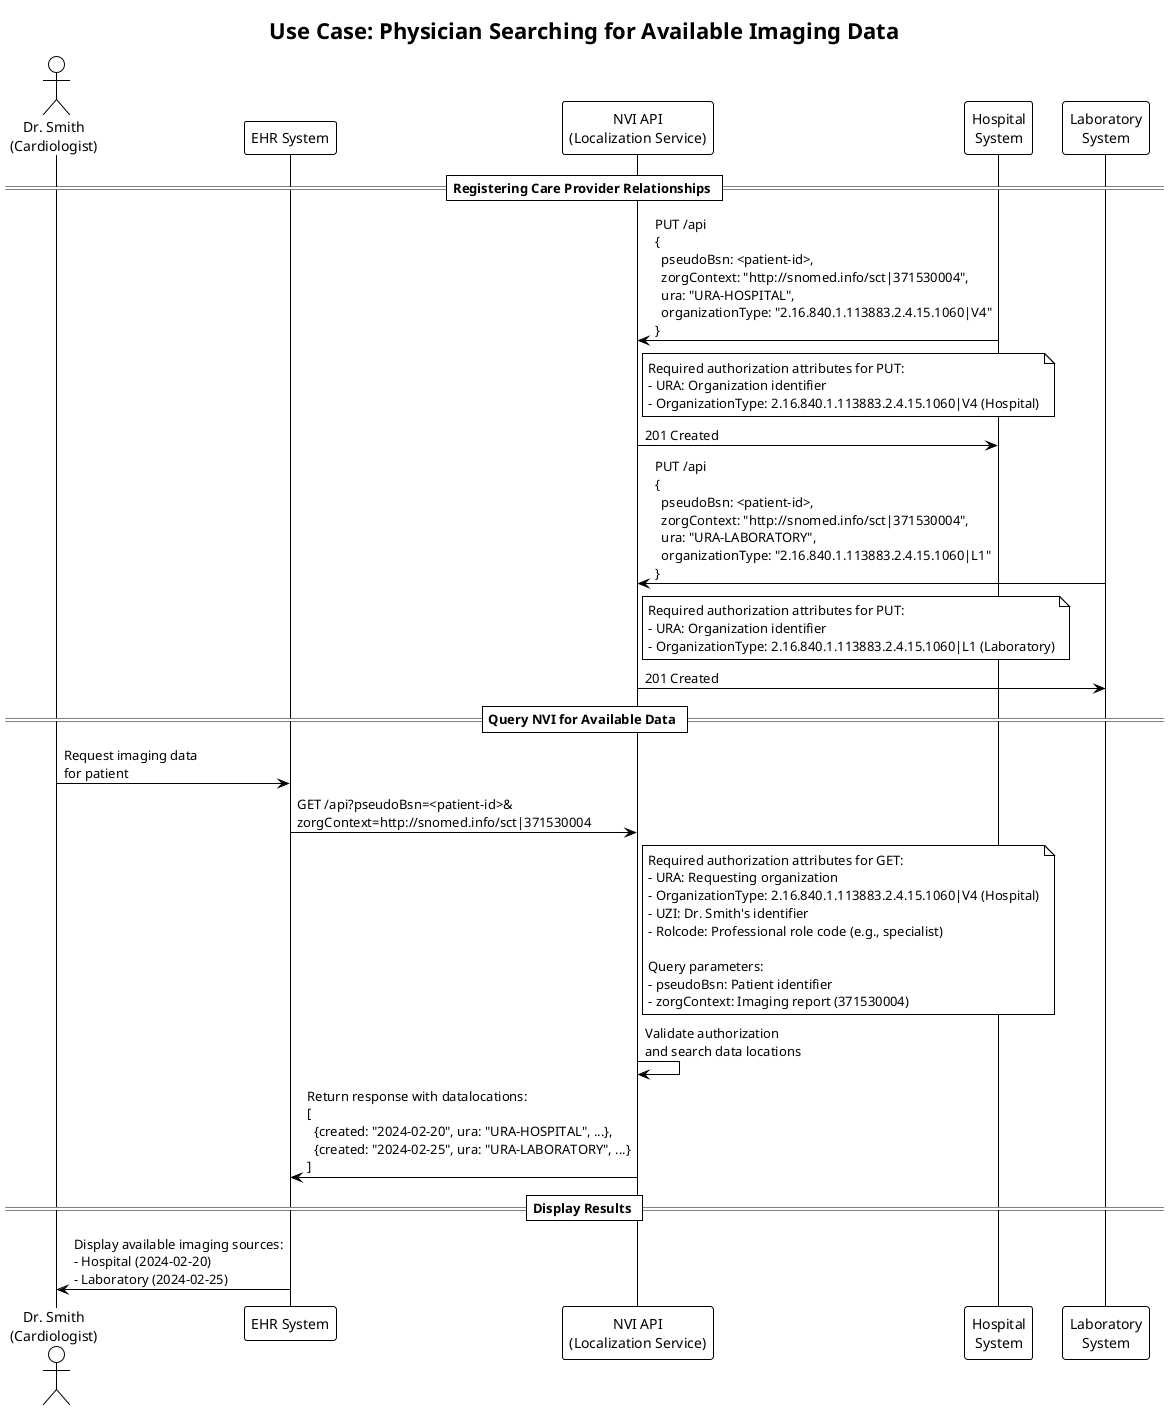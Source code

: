 @startuml
!theme plain
title Use Case: Physician Searching for Available Imaging Data

actor "Dr. Smith\n(Cardiologist)" as doctor
participant "EHR System" as ehr
participant "NVI API\n(Localization Service)" as nvi
participant "Hospital\nSystem" as dataholder
participant "Laboratory\nSystem" as laboratory

== Registering Care Provider Relationships ==
dataholder -> nvi: PUT /api\n{\n  pseudoBsn: <patient-id>,\n  zorgContext: "http://snomed.info/sct|371530004",\n  ura: "URA-HOSPITAL",\n  organizationType: "2.16.840.1.113883.2.4.15.1060|V4"\n}
note right of nvi
  Required authorization attributes for PUT:
  - URA: Organization identifier
  - OrganizationType: 2.16.840.1.113883.2.4.15.1060|V4 (Hospital)
end note
nvi -> dataholder: 201 Created

laboratory -> nvi: PUT /api\n{\n  pseudoBsn: <patient-id>,\n  zorgContext: "http://snomed.info/sct|371530004",\n  ura: "URA-LABORATORY",\n  organizationType: "2.16.840.1.113883.2.4.15.1060|L1"\n}
note right of nvi
  Required authorization attributes for PUT:
  - URA: Organization identifier
  - OrganizationType: 2.16.840.1.113883.2.4.15.1060|L1 (Laboratory)
end note
nvi -> laboratory: 201 Created

== Query NVI for Available Data ==
doctor -> ehr: Request imaging data\nfor patient
ehr -> nvi: GET /api?pseudoBsn=<patient-id>&\nzorgContext=http://snomed.info/sct|371530004
note right of nvi
  Required authorization attributes for GET:
  - URA: Requesting organization
  - OrganizationType: 2.16.840.1.113883.2.4.15.1060|V4 (Hospital)
  - UZI: Dr. Smith's identifier
  - Rolcode: Professional role code (e.g., specialist)

  Query parameters:
  - pseudoBsn: Patient identifier
  - zorgContext: Imaging report (371530004)
end note
nvi -> nvi: Validate authorization\nand search data locations

nvi -> ehr: Return response with datalocations:\n[\n  {created: "2024-02-20", ura: "URA-HOSPITAL", ...},\n  {created: "2024-02-25", ura: "URA-LABORATORY", ...}\n]

== Display Results ==
ehr -> doctor: Display available imaging sources:\n- Hospital (2024-02-20)\n- Laboratory (2024-02-25)

@enduml
